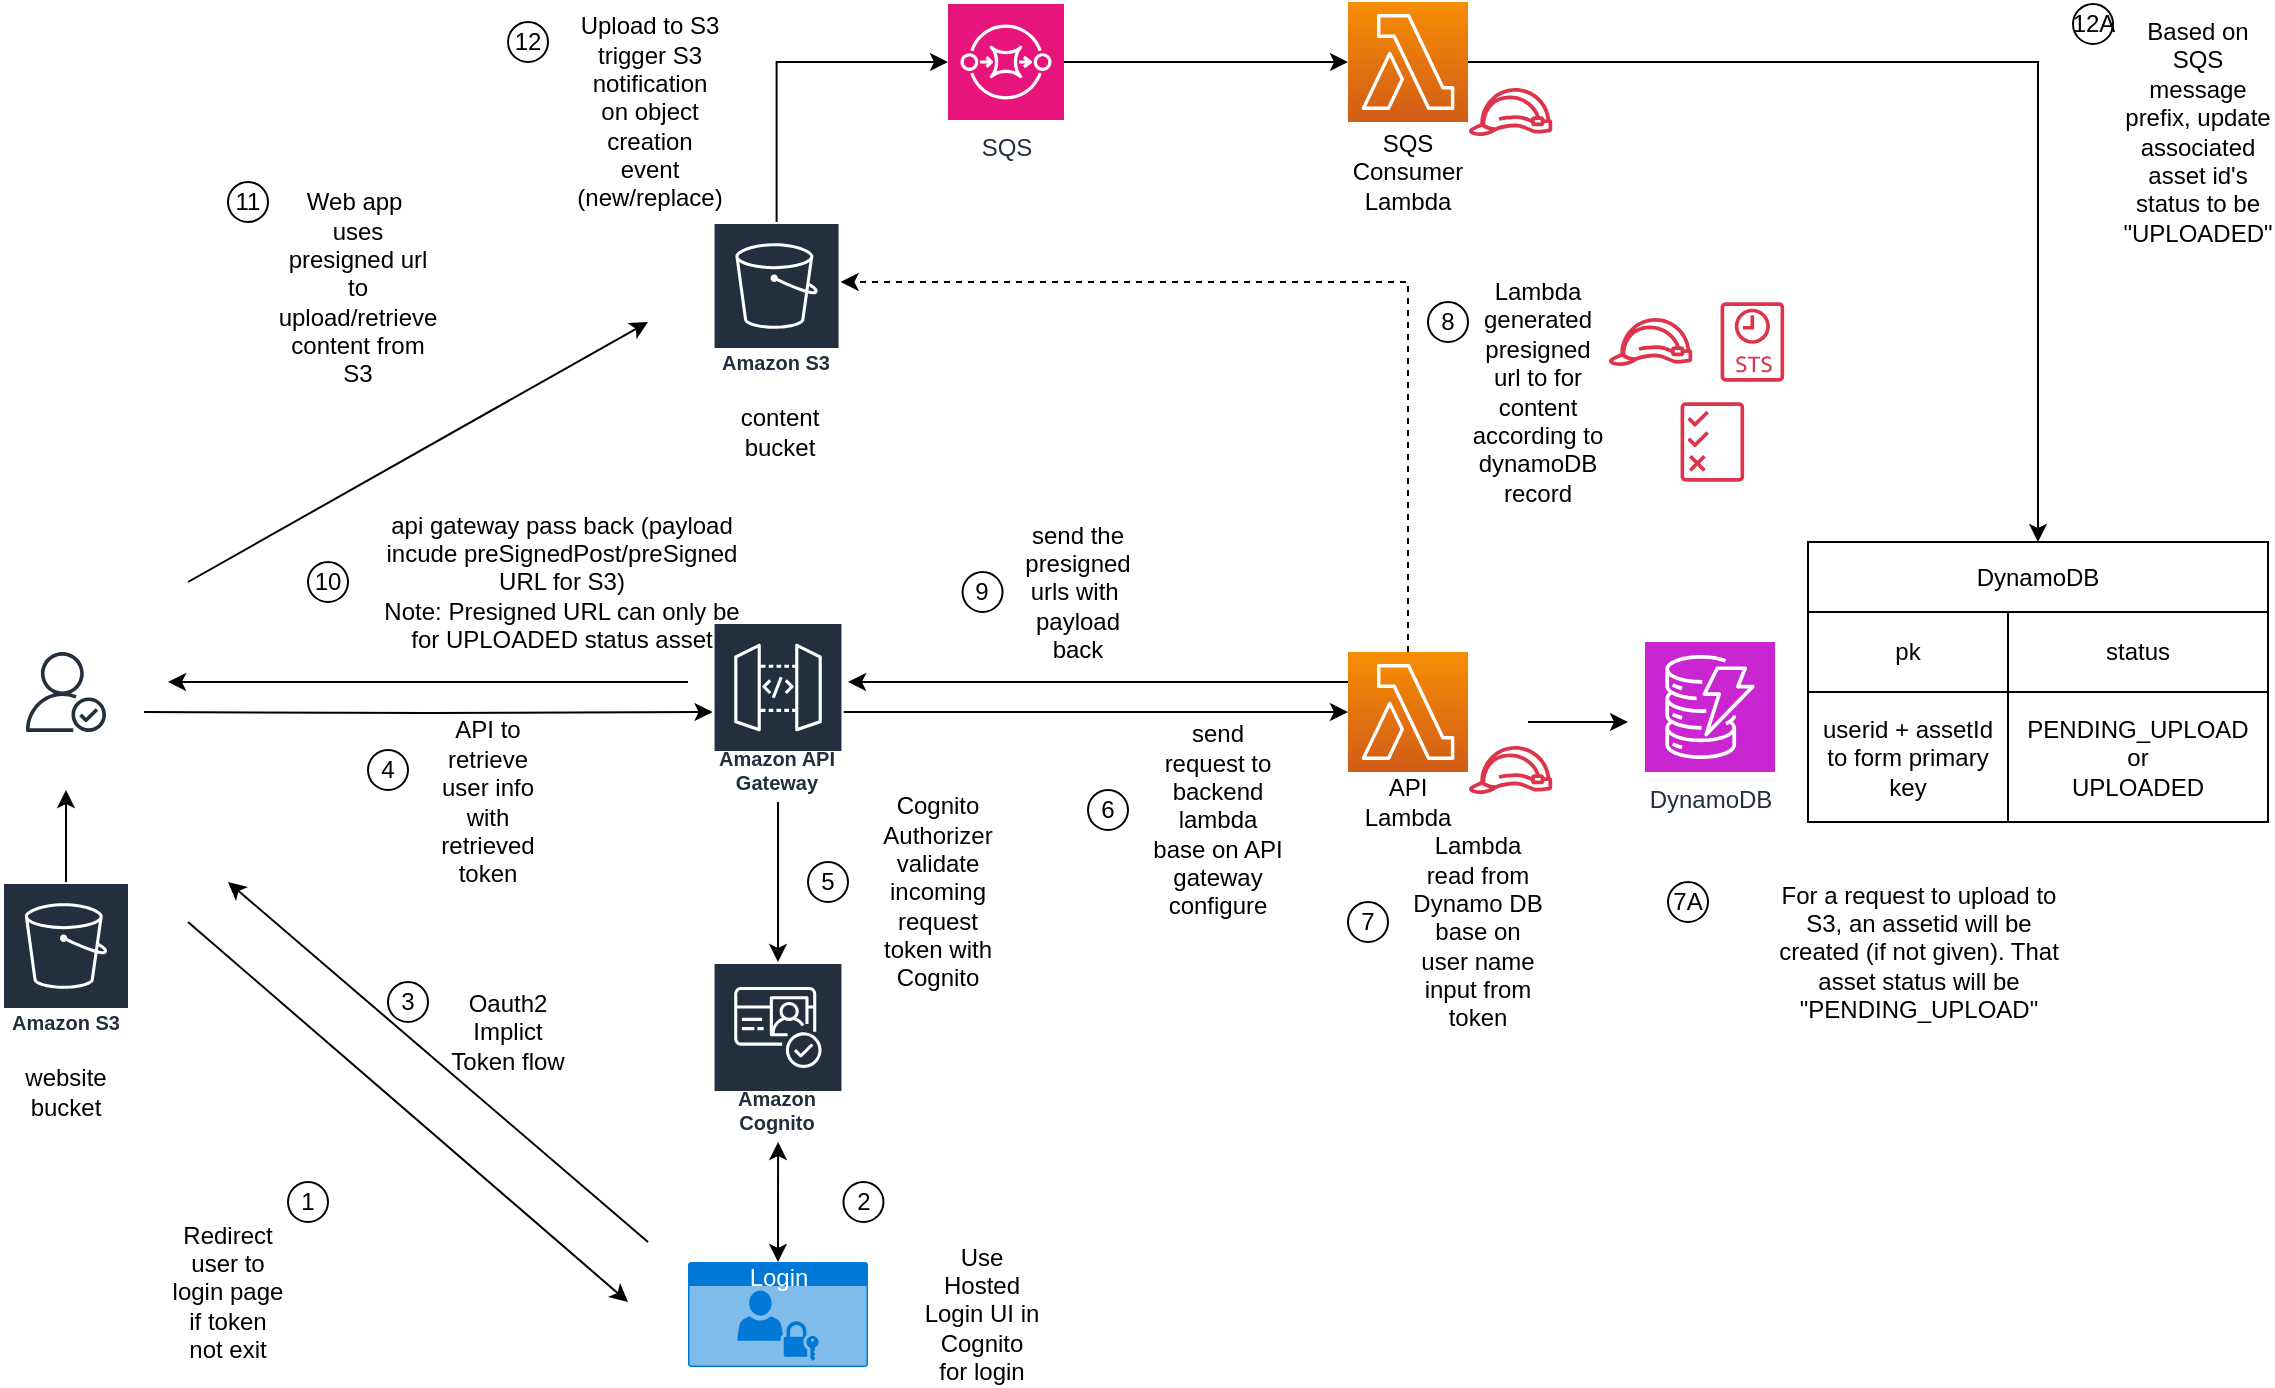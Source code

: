 <mxfile version="26.0.8">
  <diagram id="MygGSyjKuvOHtrYwsUru" name="Page-1">
    <mxGraphModel dx="1221" dy="656" grid="1" gridSize="10" guides="1" tooltips="1" connect="1" arrows="1" fold="1" page="1" pageScale="1" pageWidth="850" pageHeight="1100" math="0" shadow="0">
      <root>
        <mxCell id="0" />
        <mxCell id="1" parent="0" />
        <mxCell id="6geGJNXz2Q7yDS7iOD-9-4" value="" style="edgeStyle=orthogonalEdgeStyle;rounded=0;orthogonalLoop=1;jettySize=auto;html=1;" parent="1" source="6geGJNXz2Q7yDS7iOD-9-1" target="6geGJNXz2Q7yDS7iOD-9-3" edge="1">
          <mxGeometry relative="1" as="geometry" />
        </mxCell>
        <mxCell id="6geGJNXz2Q7yDS7iOD-9-5" style="edgeStyle=orthogonalEdgeStyle;rounded=0;orthogonalLoop=1;jettySize=auto;html=1;entryX=0;entryY=0.5;entryDx=0;entryDy=0;entryPerimeter=0;" parent="1" source="6geGJNXz2Q7yDS7iOD-9-1" target="6geGJNXz2Q7yDS7iOD-9-2" edge="1">
          <mxGeometry relative="1" as="geometry">
            <mxPoint x="592.28" y="487" as="targetPoint" />
          </mxGeometry>
        </mxCell>
        <mxCell id="6geGJNXz2Q7yDS7iOD-9-1" value="Amazon API Gateway" style="sketch=0;outlineConnect=0;fontColor=#232F3E;gradientColor=none;strokeColor=#ffffff;fillColor=#232F3E;dashed=0;verticalLabelPosition=middle;verticalAlign=bottom;align=center;html=1;whiteSpace=wrap;fontSize=10;fontStyle=1;spacing=3;shape=mxgraph.aws4.productIcon;prIcon=mxgraph.aws4.api_gateway;" parent="1" vertex="1">
          <mxGeometry x="392.28" y="440" width="65.45" height="90" as="geometry" />
        </mxCell>
        <mxCell id="6geGJNXz2Q7yDS7iOD-9-46" style="edgeStyle=orthogonalEdgeStyle;rounded=0;orthogonalLoop=1;jettySize=auto;html=1;exitX=0;exitY=0.25;exitDx=0;exitDy=0;exitPerimeter=0;startArrow=none;startFill=0;endArrow=classic;endFill=1;" parent="1" source="6geGJNXz2Q7yDS7iOD-9-2" edge="1">
          <mxGeometry relative="1" as="geometry">
            <mxPoint x="460" y="470" as="targetPoint" />
          </mxGeometry>
        </mxCell>
        <mxCell id="rJPYFQQMT7D_joXDAywV-25" style="edgeStyle=orthogonalEdgeStyle;rounded=0;orthogonalLoop=1;jettySize=auto;html=1;exitX=0.5;exitY=0;exitDx=0;exitDy=0;exitPerimeter=0;dashed=1;" edge="1" parent="1" source="6geGJNXz2Q7yDS7iOD-9-2" target="6geGJNXz2Q7yDS7iOD-9-6">
          <mxGeometry relative="1" as="geometry">
            <Array as="points">
              <mxPoint x="740" y="270" />
            </Array>
          </mxGeometry>
        </mxCell>
        <mxCell id="6geGJNXz2Q7yDS7iOD-9-2" value="" style="sketch=0;points=[[0,0,0],[0.25,0,0],[0.5,0,0],[0.75,0,0],[1,0,0],[0,1,0],[0.25,1,0],[0.5,1,0],[0.75,1,0],[1,1,0],[0,0.25,0],[0,0.5,0],[0,0.75,0],[1,0.25,0],[1,0.5,0],[1,0.75,0]];outlineConnect=0;fontColor=#232F3E;gradientColor=#F78E04;gradientDirection=north;fillColor=#D05C17;strokeColor=#ffffff;dashed=0;verticalLabelPosition=bottom;verticalAlign=top;align=center;html=1;fontSize=12;fontStyle=0;aspect=fixed;shape=mxgraph.aws4.resourceIcon;resIcon=mxgraph.aws4.lambda;" parent="1" vertex="1">
          <mxGeometry x="710" y="455" width="60" height="60" as="geometry" />
        </mxCell>
        <mxCell id="6geGJNXz2Q7yDS7iOD-9-3" value="Amazon Cognito" style="sketch=0;outlineConnect=0;fontColor=#232F3E;gradientColor=none;strokeColor=#ffffff;fillColor=#232F3E;dashed=0;verticalLabelPosition=middle;verticalAlign=bottom;align=center;html=1;whiteSpace=wrap;fontSize=10;fontStyle=1;spacing=3;shape=mxgraph.aws4.productIcon;prIcon=mxgraph.aws4.cognito;" parent="1" vertex="1">
          <mxGeometry x="392.28" y="610" width="65.45" height="90" as="geometry" />
        </mxCell>
        <mxCell id="6geGJNXz2Q7yDS7iOD-9-6" value="Amazon S3" style="sketch=0;outlineConnect=0;fontColor=#232F3E;gradientColor=none;strokeColor=#ffffff;fillColor=#232F3E;dashed=0;verticalLabelPosition=middle;verticalAlign=bottom;align=center;html=1;whiteSpace=wrap;fontSize=10;fontStyle=1;spacing=3;shape=mxgraph.aws4.productIcon;prIcon=mxgraph.aws4.s3;" parent="1" vertex="1">
          <mxGeometry x="392.28" y="240" width="64" height="80" as="geometry" />
        </mxCell>
        <mxCell id="6geGJNXz2Q7yDS7iOD-9-10" style="edgeStyle=orthogonalEdgeStyle;rounded=0;orthogonalLoop=1;jettySize=auto;html=1;" parent="1" target="6geGJNXz2Q7yDS7iOD-9-1" edge="1">
          <mxGeometry relative="1" as="geometry">
            <mxPoint x="310" y="479" as="targetPoint" />
            <mxPoint x="108" y="485" as="sourcePoint" />
          </mxGeometry>
        </mxCell>
        <mxCell id="6geGJNXz2Q7yDS7iOD-9-12" value="4" style="ellipse;whiteSpace=wrap;html=1;aspect=fixed;" parent="1" vertex="1">
          <mxGeometry x="220" y="504" width="20" height="20" as="geometry" />
        </mxCell>
        <mxCell id="6geGJNXz2Q7yDS7iOD-9-15" value="" style="edgeStyle=orthogonalEdgeStyle;rounded=0;orthogonalLoop=1;jettySize=auto;html=1;startArrow=classic;startFill=1;" parent="1" source="6geGJNXz2Q7yDS7iOD-9-14" target="6geGJNXz2Q7yDS7iOD-9-3" edge="1">
          <mxGeometry relative="1" as="geometry" />
        </mxCell>
        <mxCell id="6geGJNXz2Q7yDS7iOD-9-14" value="Login" style="html=1;strokeColor=none;fillColor=#0079D6;labelPosition=center;verticalLabelPosition=middle;verticalAlign=top;align=center;fontSize=12;outlineConnect=0;spacingTop=-6;fontColor=#FFFFFF;sketch=0;shape=mxgraph.sitemap.login;" parent="1" vertex="1">
          <mxGeometry x="380" y="760" width="90" height="52.5" as="geometry" />
        </mxCell>
        <mxCell id="6geGJNXz2Q7yDS7iOD-9-16" value="1" style="ellipse;whiteSpace=wrap;html=1;aspect=fixed;" parent="1" vertex="1">
          <mxGeometry x="180" y="720" width="20" height="20" as="geometry" />
        </mxCell>
        <mxCell id="6geGJNXz2Q7yDS7iOD-9-19" value="3" style="ellipse;whiteSpace=wrap;html=1;aspect=fixed;" parent="1" vertex="1">
          <mxGeometry x="230" y="620" width="20" height="20" as="geometry" />
        </mxCell>
        <mxCell id="6geGJNXz2Q7yDS7iOD-9-20" value="2" style="ellipse;whiteSpace=wrap;html=1;aspect=fixed;" parent="1" vertex="1">
          <mxGeometry x="457.73" y="720" width="20" height="20" as="geometry" />
        </mxCell>
        <mxCell id="6geGJNXz2Q7yDS7iOD-9-21" value="Use Hosted Login UI in Cognito for login" style="text;html=1;strokeColor=none;fillColor=none;align=center;verticalAlign=middle;whiteSpace=wrap;rounded=0;" parent="1" vertex="1">
          <mxGeometry x="497.28" y="771" width="60" height="30" as="geometry" />
        </mxCell>
        <mxCell id="6geGJNXz2Q7yDS7iOD-9-22" value="Redirect user to login page if token not exit" style="text;html=1;strokeColor=none;fillColor=none;align=center;verticalAlign=middle;whiteSpace=wrap;rounded=0;" parent="1" vertex="1">
          <mxGeometry x="120" y="760" width="60" height="30" as="geometry" />
        </mxCell>
        <mxCell id="6geGJNXz2Q7yDS7iOD-9-24" value="Oauth2 Implict Token flow" style="text;html=1;strokeColor=none;fillColor=none;align=center;verticalAlign=middle;whiteSpace=wrap;rounded=0;" parent="1" vertex="1">
          <mxGeometry x="260" y="630" width="60" height="30" as="geometry" />
        </mxCell>
        <mxCell id="6geGJNXz2Q7yDS7iOD-9-25" value="API to retrieve user info with retrieved token" style="text;html=1;strokeColor=none;fillColor=none;align=center;verticalAlign=middle;whiteSpace=wrap;rounded=0;" parent="1" vertex="1">
          <mxGeometry x="250" y="515" width="60" height="30" as="geometry" />
        </mxCell>
        <mxCell id="6geGJNXz2Q7yDS7iOD-9-26" value="Cognito Authorizer validate incoming request token with Cognito" style="text;html=1;strokeColor=none;fillColor=none;align=center;verticalAlign=middle;whiteSpace=wrap;rounded=0;" parent="1" vertex="1">
          <mxGeometry x="470" y="560" width="70" height="30" as="geometry" />
        </mxCell>
        <mxCell id="6geGJNXz2Q7yDS7iOD-9-27" value="5" style="ellipse;whiteSpace=wrap;html=1;aspect=fixed;" parent="1" vertex="1">
          <mxGeometry x="440" y="560" width="20" height="20" as="geometry" />
        </mxCell>
        <mxCell id="6geGJNXz2Q7yDS7iOD-9-28" value="send request to backend lambda base on API gateway configure" style="text;html=1;strokeColor=none;fillColor=none;align=center;verticalAlign=middle;whiteSpace=wrap;rounded=0;" parent="1" vertex="1">
          <mxGeometry x="610" y="524" width="70" height="30" as="geometry" />
        </mxCell>
        <mxCell id="6geGJNXz2Q7yDS7iOD-9-29" value="6" style="ellipse;whiteSpace=wrap;html=1;aspect=fixed;" parent="1" vertex="1">
          <mxGeometry x="580" y="524" width="20" height="20" as="geometry" />
        </mxCell>
        <mxCell id="6geGJNXz2Q7yDS7iOD-9-30" value="Lambda read from Dynamo DB base on user name input from token" style="text;html=1;strokeColor=none;fillColor=none;align=center;verticalAlign=middle;whiteSpace=wrap;rounded=0;" parent="1" vertex="1">
          <mxGeometry x="740" y="580" width="70" height="30" as="geometry" />
        </mxCell>
        <mxCell id="6geGJNXz2Q7yDS7iOD-9-31" value="7" style="ellipse;whiteSpace=wrap;html=1;aspect=fixed;" parent="1" vertex="1">
          <mxGeometry x="710" y="580" width="20" height="20" as="geometry" />
        </mxCell>
        <mxCell id="6geGJNXz2Q7yDS7iOD-9-33" value="" style="edgeStyle=orthogonalEdgeStyle;rounded=0;orthogonalLoop=1;jettySize=auto;html=1;startArrow=none;startFill=0;endArrow=classic;endFill=1;" parent="1" source="6geGJNXz2Q7yDS7iOD-9-32" edge="1">
          <mxGeometry relative="1" as="geometry">
            <mxPoint x="69" y="524" as="targetPoint" />
          </mxGeometry>
        </mxCell>
        <mxCell id="6geGJNXz2Q7yDS7iOD-9-32" value="Amazon S3" style="sketch=0;outlineConnect=0;fontColor=#232F3E;gradientColor=none;strokeColor=#ffffff;fillColor=#232F3E;dashed=0;verticalLabelPosition=middle;verticalAlign=bottom;align=center;html=1;whiteSpace=wrap;fontSize=10;fontStyle=1;spacing=3;shape=mxgraph.aws4.productIcon;prIcon=mxgraph.aws4.s3;" parent="1" vertex="1">
          <mxGeometry x="37" y="570" width="64" height="80" as="geometry" />
        </mxCell>
        <mxCell id="6geGJNXz2Q7yDS7iOD-9-34" value="website bucket" style="text;html=1;strokeColor=none;fillColor=none;align=center;verticalAlign=middle;whiteSpace=wrap;rounded=0;" parent="1" vertex="1">
          <mxGeometry x="39" y="660" width="60" height="30" as="geometry" />
        </mxCell>
        <mxCell id="6geGJNXz2Q7yDS7iOD-9-35" value="content bucket" style="text;html=1;strokeColor=none;fillColor=none;align=center;verticalAlign=middle;whiteSpace=wrap;rounded=0;" parent="1" vertex="1">
          <mxGeometry x="396.28" y="330" width="60" height="30" as="geometry" />
        </mxCell>
        <mxCell id="6geGJNXz2Q7yDS7iOD-9-37" value="Lambda generated presigned url to for content according to dynamoDB record" style="text;html=1;strokeColor=none;fillColor=none;align=center;verticalAlign=middle;whiteSpace=wrap;rounded=0;" parent="1" vertex="1">
          <mxGeometry x="770" y="310" width="70" height="30" as="geometry" />
        </mxCell>
        <mxCell id="6geGJNXz2Q7yDS7iOD-9-38" value="8" style="ellipse;whiteSpace=wrap;html=1;aspect=fixed;" parent="1" vertex="1">
          <mxGeometry x="750" y="280" width="20" height="20" as="geometry" />
        </mxCell>
        <mxCell id="6geGJNXz2Q7yDS7iOD-9-42" value="Web app&amp;nbsp; uses presigned url to upload/retrieve content from S3" style="text;html=1;strokeColor=none;fillColor=none;align=center;verticalAlign=middle;whiteSpace=wrap;rounded=0;" parent="1" vertex="1">
          <mxGeometry x="180" y="258" width="70" height="30" as="geometry" />
        </mxCell>
        <mxCell id="6geGJNXz2Q7yDS7iOD-9-43" value="11" style="ellipse;whiteSpace=wrap;html=1;aspect=fixed;" parent="1" vertex="1">
          <mxGeometry x="150" y="220" width="20" height="20" as="geometry" />
        </mxCell>
        <mxCell id="6geGJNXz2Q7yDS7iOD-9-44" value="send the presigned urls with&amp;nbsp; payload back" style="text;html=1;strokeColor=none;fillColor=none;align=center;verticalAlign=middle;whiteSpace=wrap;rounded=0;" parent="1" vertex="1">
          <mxGeometry x="540" y="410" width="70" height="30" as="geometry" />
        </mxCell>
        <mxCell id="6geGJNXz2Q7yDS7iOD-9-45" value="9" style="ellipse;whiteSpace=wrap;html=1;aspect=fixed;" parent="1" vertex="1">
          <mxGeometry x="517.28" y="415" width="20" height="20" as="geometry" />
        </mxCell>
        <mxCell id="6geGJNXz2Q7yDS7iOD-9-47" style="edgeStyle=orthogonalEdgeStyle;rounded=0;orthogonalLoop=1;jettySize=auto;html=1;exitX=0;exitY=0.25;exitDx=0;exitDy=0;exitPerimeter=0;startArrow=none;startFill=0;endArrow=classic;endFill=1;" parent="1" edge="1">
          <mxGeometry relative="1" as="geometry">
            <mxPoint x="120" y="470" as="targetPoint" />
            <mxPoint x="380" y="470" as="sourcePoint" />
          </mxGeometry>
        </mxCell>
        <mxCell id="6geGJNXz2Q7yDS7iOD-9-48" value="api gateway pass back (payload incude preSignedPost/preSigned URL for S3)&lt;br&gt;Note: Presigned URL can only be for UPLOADED status asset" style="text;html=1;strokeColor=none;fillColor=none;align=center;verticalAlign=middle;whiteSpace=wrap;rounded=0;" parent="1" vertex="1">
          <mxGeometry x="220.0" y="410" width="193.72" height="20" as="geometry" />
        </mxCell>
        <mxCell id="6geGJNXz2Q7yDS7iOD-9-49" value="10" style="ellipse;whiteSpace=wrap;html=1;aspect=fixed;" parent="1" vertex="1">
          <mxGeometry x="190" y="410" width="20" height="20" as="geometry" />
        </mxCell>
        <mxCell id="rJPYFQQMT7D_joXDAywV-1" value="" style="endArrow=classic;html=1;rounded=0;" edge="1" parent="1">
          <mxGeometry width="50" height="50" relative="1" as="geometry">
            <mxPoint x="130" y="420" as="sourcePoint" />
            <mxPoint x="360" y="290" as="targetPoint" />
          </mxGeometry>
        </mxCell>
        <mxCell id="rJPYFQQMT7D_joXDAywV-3" value="" style="endArrow=classic;html=1;rounded=0;" edge="1" parent="1">
          <mxGeometry width="50" height="50" relative="1" as="geometry">
            <mxPoint x="130" y="590" as="sourcePoint" />
            <mxPoint x="350" y="780" as="targetPoint" />
          </mxGeometry>
        </mxCell>
        <mxCell id="rJPYFQQMT7D_joXDAywV-4" value="" style="endArrow=classic;html=1;rounded=0;" edge="1" parent="1">
          <mxGeometry width="50" height="50" relative="1" as="geometry">
            <mxPoint x="360" y="750" as="sourcePoint" />
            <mxPoint x="150" y="570" as="targetPoint" />
          </mxGeometry>
        </mxCell>
        <mxCell id="rJPYFQQMT7D_joXDAywV-5" value="" style="endArrow=classic;html=1;rounded=0;" edge="1" parent="1">
          <mxGeometry width="50" height="50" relative="1" as="geometry">
            <mxPoint x="800" y="490" as="sourcePoint" />
            <mxPoint x="850" y="490" as="targetPoint" />
          </mxGeometry>
        </mxCell>
        <mxCell id="rJPYFQQMT7D_joXDAywV-6" value="DynamoDB" style="rounded=0;whiteSpace=wrap;html=1;" vertex="1" parent="1">
          <mxGeometry x="940" y="400" width="230" height="35" as="geometry" />
        </mxCell>
        <mxCell id="rJPYFQQMT7D_joXDAywV-7" value="userid + assetId to form primary key" style="rounded=0;whiteSpace=wrap;html=1;" vertex="1" parent="1">
          <mxGeometry x="940" y="475" width="100" height="65" as="geometry" />
        </mxCell>
        <mxCell id="rJPYFQQMT7D_joXDAywV-8" value="PENDING_UPLOAD&lt;br&gt;or&lt;br&gt;UPLOADED" style="rounded=0;whiteSpace=wrap;html=1;" vertex="1" parent="1">
          <mxGeometry x="1040" y="475" width="130" height="65" as="geometry" />
        </mxCell>
        <mxCell id="rJPYFQQMT7D_joXDAywV-9" value="pk" style="rounded=0;whiteSpace=wrap;html=1;" vertex="1" parent="1">
          <mxGeometry x="940" y="435" width="100" height="40" as="geometry" />
        </mxCell>
        <mxCell id="rJPYFQQMT7D_joXDAywV-10" value="status" style="rounded=0;whiteSpace=wrap;html=1;" vertex="1" parent="1">
          <mxGeometry x="1040" y="435" width="130" height="40" as="geometry" />
        </mxCell>
        <mxCell id="rJPYFQQMT7D_joXDAywV-11" value="For a request to upload to S3, an assetid will be created (if not given). That asset status will be &quot;PENDING_UPLOAD&quot;" style="text;html=1;strokeColor=none;fillColor=none;align=center;verticalAlign=middle;whiteSpace=wrap;rounded=0;" vertex="1" parent="1">
          <mxGeometry x="917.5" y="590" width="155" height="30" as="geometry" />
        </mxCell>
        <mxCell id="rJPYFQQMT7D_joXDAywV-12" value="7A" style="ellipse;whiteSpace=wrap;html=1;aspect=fixed;" vertex="1" parent="1">
          <mxGeometry x="870" y="570" width="20" height="20" as="geometry" />
        </mxCell>
        <mxCell id="rJPYFQQMT7D_joXDAywV-37" style="edgeStyle=orthogonalEdgeStyle;rounded=0;orthogonalLoop=1;jettySize=auto;html=1;exitX=1;exitY=0.5;exitDx=0;exitDy=0;exitPerimeter=0;entryX=0.5;entryY=0;entryDx=0;entryDy=0;" edge="1" parent="1" source="rJPYFQQMT7D_joXDAywV-13" target="rJPYFQQMT7D_joXDAywV-6">
          <mxGeometry relative="1" as="geometry" />
        </mxCell>
        <mxCell id="rJPYFQQMT7D_joXDAywV-13" value="" style="sketch=0;points=[[0,0,0],[0.25,0,0],[0.5,0,0],[0.75,0,0],[1,0,0],[0,1,0],[0.25,1,0],[0.5,1,0],[0.75,1,0],[1,1,0],[0,0.25,0],[0,0.5,0],[0,0.75,0],[1,0.25,0],[1,0.5,0],[1,0.75,0]];outlineConnect=0;fontColor=#232F3E;gradientColor=#F78E04;gradientDirection=north;fillColor=#D05C17;strokeColor=#ffffff;dashed=0;verticalLabelPosition=bottom;verticalAlign=top;align=center;html=1;fontSize=12;fontStyle=0;aspect=fixed;shape=mxgraph.aws4.resourceIcon;resIcon=mxgraph.aws4.lambda;" vertex="1" parent="1">
          <mxGeometry x="710" y="130" width="60" height="60" as="geometry" />
        </mxCell>
        <mxCell id="rJPYFQQMT7D_joXDAywV-14" value="API Lambda" style="text;html=1;align=center;verticalAlign=middle;whiteSpace=wrap;rounded=0;" vertex="1" parent="1">
          <mxGeometry x="710" y="515" width="60" height="30" as="geometry" />
        </mxCell>
        <mxCell id="rJPYFQQMT7D_joXDAywV-15" value="SQS Consumer Lambda" style="text;html=1;align=center;verticalAlign=middle;whiteSpace=wrap;rounded=0;" vertex="1" parent="1">
          <mxGeometry x="710" y="200" width="60" height="30" as="geometry" />
        </mxCell>
        <mxCell id="rJPYFQQMT7D_joXDAywV-16" value="" style="sketch=0;outlineConnect=0;fontColor=#232F3E;gradientColor=none;fillColor=#232F3D;strokeColor=none;dashed=0;verticalLabelPosition=bottom;verticalAlign=top;align=center;html=1;fontSize=12;fontStyle=0;aspect=fixed;pointerEvents=1;shape=mxgraph.aws4.authenticated_user;" vertex="1" parent="1">
          <mxGeometry x="49" y="455" width="40" height="40" as="geometry" />
        </mxCell>
        <mxCell id="rJPYFQQMT7D_joXDAywV-22" value="DynamoDB" style="sketch=0;points=[[0,0,0],[0.25,0,0],[0.5,0,0],[0.75,0,0],[1,0,0],[0,1,0],[0.25,1,0],[0.5,1,0],[0.75,1,0],[1,1,0],[0,0.25,0],[0,0.5,0],[0,0.75,0],[1,0.25,0],[1,0.5,0],[1,0.75,0]];outlineConnect=0;fontColor=#232F3E;fillColor=#C925D1;strokeColor=#ffffff;dashed=0;verticalLabelPosition=bottom;verticalAlign=top;align=center;html=1;fontSize=12;fontStyle=0;aspect=fixed;shape=mxgraph.aws4.resourceIcon;resIcon=mxgraph.aws4.dynamodb;" vertex="1" parent="1">
          <mxGeometry x="858.5" y="450" width="65" height="65" as="geometry" />
        </mxCell>
        <mxCell id="rJPYFQQMT7D_joXDAywV-23" style="edgeStyle=orthogonalEdgeStyle;rounded=0;orthogonalLoop=1;jettySize=auto;html=1;entryX=0;entryY=0.5;entryDx=0;entryDy=0;entryPerimeter=0;" edge="1" parent="1" source="6geGJNXz2Q7yDS7iOD-9-6" target="rJPYFQQMT7D_joXDAywV-32">
          <mxGeometry relative="1" as="geometry">
            <Array as="points">
              <mxPoint x="424" y="160" />
            </Array>
          </mxGeometry>
        </mxCell>
        <mxCell id="rJPYFQQMT7D_joXDAywV-29" value="" style="sketch=0;outlineConnect=0;fontColor=#232F3E;gradientColor=none;fillColor=#DD344C;strokeColor=none;dashed=0;verticalLabelPosition=bottom;verticalAlign=top;align=center;html=1;fontSize=12;fontStyle=0;aspect=fixed;pointerEvents=1;shape=mxgraph.aws4.role;" vertex="1" parent="1">
          <mxGeometry x="840" y="288" width="42.55" height="24" as="geometry" />
        </mxCell>
        <mxCell id="rJPYFQQMT7D_joXDAywV-30" value="" style="sketch=0;outlineConnect=0;fontColor=#232F3E;gradientColor=none;fillColor=#DD344C;strokeColor=none;dashed=0;verticalLabelPosition=bottom;verticalAlign=top;align=center;html=1;fontSize=12;fontStyle=0;aspect=fixed;pointerEvents=1;shape=mxgraph.aws4.sts_alternate;" vertex="1" parent="1">
          <mxGeometry x="896.28" y="280" width="31.79" height="40" as="geometry" />
        </mxCell>
        <mxCell id="rJPYFQQMT7D_joXDAywV-31" value="" style="sketch=0;outlineConnect=0;fontColor=#232F3E;gradientColor=none;fillColor=#DD344C;strokeColor=none;dashed=0;verticalLabelPosition=bottom;verticalAlign=top;align=center;html=1;fontSize=12;fontStyle=0;aspect=fixed;pointerEvents=1;shape=mxgraph.aws4.permissions;" vertex="1" parent="1">
          <mxGeometry x="876.28" y="330" width="31.79" height="40" as="geometry" />
        </mxCell>
        <mxCell id="rJPYFQQMT7D_joXDAywV-32" value="SQS" style="sketch=0;points=[[0,0,0],[0.25,0,0],[0.5,0,0],[0.75,0,0],[1,0,0],[0,1,0],[0.25,1,0],[0.5,1,0],[0.75,1,0],[1,1,0],[0,0.25,0],[0,0.5,0],[0,0.75,0],[1,0.25,0],[1,0.5,0],[1,0.75,0]];outlineConnect=0;fontColor=#232F3E;fillColor=#E7157B;strokeColor=#ffffff;dashed=0;verticalLabelPosition=bottom;verticalAlign=top;align=center;html=1;fontSize=12;fontStyle=0;aspect=fixed;shape=mxgraph.aws4.resourceIcon;resIcon=mxgraph.aws4.sqs;" vertex="1" parent="1">
          <mxGeometry x="510" y="131" width="58" height="58" as="geometry" />
        </mxCell>
        <mxCell id="rJPYFQQMT7D_joXDAywV-33" value="12" style="ellipse;whiteSpace=wrap;html=1;aspect=fixed;" vertex="1" parent="1">
          <mxGeometry x="290" y="140" width="20" height="20" as="geometry" />
        </mxCell>
        <mxCell id="rJPYFQQMT7D_joXDAywV-34" value="Upload to S3 trigger S3 notification&lt;br&gt;on object creation event (new/replace)" style="text;html=1;strokeColor=none;fillColor=none;align=center;verticalAlign=middle;whiteSpace=wrap;rounded=0;" vertex="1" parent="1">
          <mxGeometry x="326.28" y="170" width="70" height="30" as="geometry" />
        </mxCell>
        <mxCell id="rJPYFQQMT7D_joXDAywV-35" style="edgeStyle=orthogonalEdgeStyle;rounded=0;orthogonalLoop=1;jettySize=auto;html=1;entryX=0;entryY=0.5;entryDx=0;entryDy=0;entryPerimeter=0;" edge="1" parent="1" source="rJPYFQQMT7D_joXDAywV-32" target="rJPYFQQMT7D_joXDAywV-13">
          <mxGeometry relative="1" as="geometry" />
        </mxCell>
        <mxCell id="rJPYFQQMT7D_joXDAywV-36" value="12A" style="ellipse;whiteSpace=wrap;html=1;aspect=fixed;" vertex="1" parent="1">
          <mxGeometry x="1072.5" y="131" width="20" height="20" as="geometry" />
        </mxCell>
        <mxCell id="rJPYFQQMT7D_joXDAywV-38" value="" style="sketch=0;outlineConnect=0;fontColor=#232F3E;gradientColor=none;fillColor=#DD344C;strokeColor=none;dashed=0;verticalLabelPosition=bottom;verticalAlign=top;align=center;html=1;fontSize=12;fontStyle=0;aspect=fixed;pointerEvents=1;shape=mxgraph.aws4.role;" vertex="1" parent="1">
          <mxGeometry x="770" y="502" width="42.55" height="24" as="geometry" />
        </mxCell>
        <mxCell id="rJPYFQQMT7D_joXDAywV-39" value="" style="sketch=0;outlineConnect=0;fontColor=#232F3E;gradientColor=none;fillColor=#DD344C;strokeColor=none;dashed=0;verticalLabelPosition=bottom;verticalAlign=top;align=center;html=1;fontSize=12;fontStyle=0;aspect=fixed;pointerEvents=1;shape=mxgraph.aws4.role;" vertex="1" parent="1">
          <mxGeometry x="770" y="173" width="42.55" height="24" as="geometry" />
        </mxCell>
        <mxCell id="rJPYFQQMT7D_joXDAywV-41" value="Based on SQS message prefix, update associated asset id&#39;s status to be &quot;UPLOADED&quot;" style="text;html=1;strokeColor=none;fillColor=none;align=center;verticalAlign=middle;whiteSpace=wrap;rounded=0;" vertex="1" parent="1">
          <mxGeometry x="1100" y="180" width="70" height="30" as="geometry" />
        </mxCell>
      </root>
    </mxGraphModel>
  </diagram>
</mxfile>
